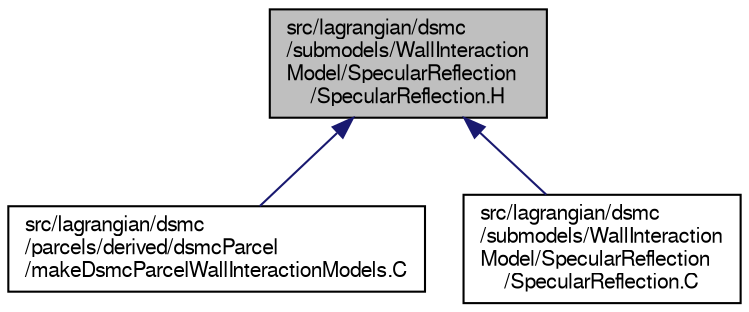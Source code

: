 digraph "src/lagrangian/dsmc/submodels/WallInteractionModel/SpecularReflection/SpecularReflection.H"
{
  bgcolor="transparent";
  edge [fontname="FreeSans",fontsize="10",labelfontname="FreeSans",labelfontsize="10"];
  node [fontname="FreeSans",fontsize="10",shape=record];
  Node86 [label="src/lagrangian/dsmc\l/submodels/WallInteraction\lModel/SpecularReflection\l/SpecularReflection.H",height=0.2,width=0.4,color="black", fillcolor="grey75", style="filled", fontcolor="black"];
  Node86 -> Node87 [dir="back",color="midnightblue",fontsize="10",style="solid",fontname="FreeSans"];
  Node87 [label="src/lagrangian/dsmc\l/parcels/derived/dsmcParcel\l/makeDsmcParcelWallInteractionModels.C",height=0.2,width=0.4,color="black",URL="$a05048.html"];
  Node86 -> Node88 [dir="back",color="midnightblue",fontsize="10",style="solid",fontname="FreeSans"];
  Node88 [label="src/lagrangian/dsmc\l/submodels/WallInteraction\lModel/SpecularReflection\l/SpecularReflection.C",height=0.2,width=0.4,color="black",URL="$a05123.html"];
}
